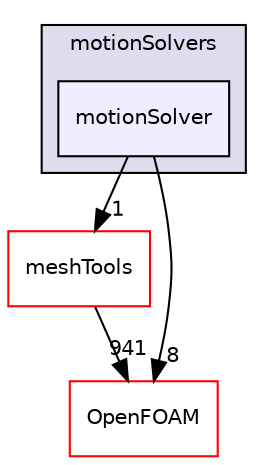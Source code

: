 digraph "src/dynamicMesh/motionSolvers/motionSolver" {
  bgcolor=transparent;
  compound=true
  node [ fontsize="10", fontname="Helvetica"];
  edge [ labelfontsize="10", labelfontname="Helvetica"];
  subgraph clusterdir_63edc9dc903196284d9e86748ed5cd67 {
    graph [ bgcolor="#ddddee", pencolor="black", label="motionSolvers" fontname="Helvetica", fontsize="10", URL="dir_63edc9dc903196284d9e86748ed5cd67.html"]
  dir_f08b2a025042587e1713b7e1a14ec2df [shape=box, label="motionSolver", style="filled", fillcolor="#eeeeff", pencolor="black", URL="dir_f08b2a025042587e1713b7e1a14ec2df.html"];
  }
  dir_ae30ad0bef50cf391b24c614251bb9fd [shape=box label="meshTools" color="red" URL="dir_ae30ad0bef50cf391b24c614251bb9fd.html"];
  dir_c5473ff19b20e6ec4dfe5c310b3778a8 [shape=box label="OpenFOAM" color="red" URL="dir_c5473ff19b20e6ec4dfe5c310b3778a8.html"];
  dir_ae30ad0bef50cf391b24c614251bb9fd->dir_c5473ff19b20e6ec4dfe5c310b3778a8 [headlabel="941", labeldistance=1.5 headhref="dir_001949_002151.html"];
  dir_f08b2a025042587e1713b7e1a14ec2df->dir_ae30ad0bef50cf391b24c614251bb9fd [headlabel="1", labeldistance=1.5 headhref="dir_000645_001949.html"];
  dir_f08b2a025042587e1713b7e1a14ec2df->dir_c5473ff19b20e6ec4dfe5c310b3778a8 [headlabel="8", labeldistance=1.5 headhref="dir_000645_002151.html"];
}
